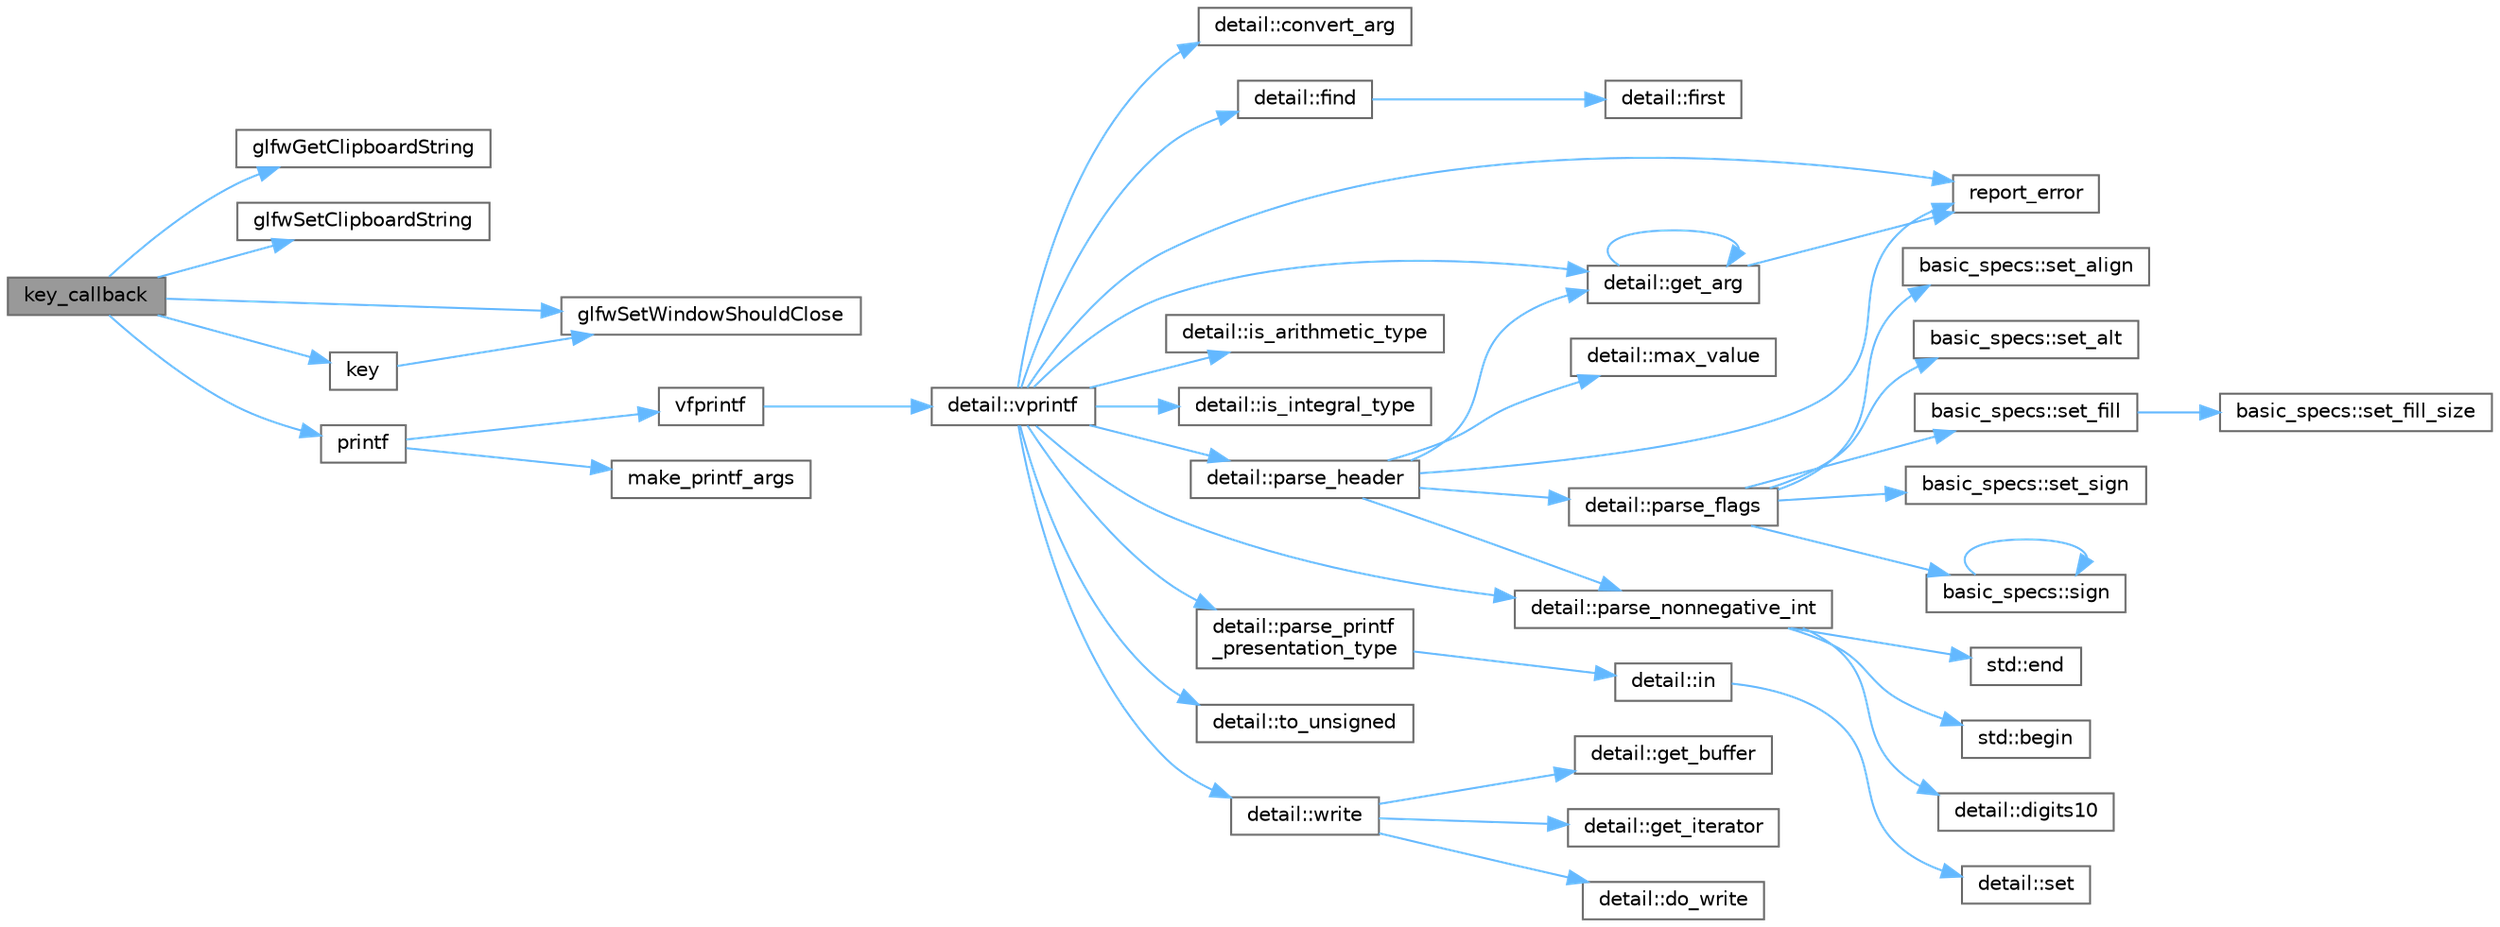digraph "key_callback"
{
 // LATEX_PDF_SIZE
  bgcolor="transparent";
  edge [fontname=Helvetica,fontsize=10,labelfontname=Helvetica,labelfontsize=10];
  node [fontname=Helvetica,fontsize=10,shape=box,height=0.2,width=0.4];
  rankdir="LR";
  Node1 [id="Node000001",label="key_callback",height=0.2,width=0.4,color="gray40", fillcolor="grey60", style="filled", fontcolor="black",tooltip=" "];
  Node1 -> Node2 [id="edge44_Node000001_Node000002",color="steelblue1",style="solid",tooltip=" "];
  Node2 [id="Node000002",label="glfwGetClipboardString",height=0.2,width=0.4,color="grey40", fillcolor="white", style="filled",URL="$group__input.html#ga315b28b05797d00fe7cdf1ecfdc638dc",tooltip="Returns the contents of the clipboard as a string."];
  Node1 -> Node3 [id="edge45_Node000001_Node000003",color="steelblue1",style="solid",tooltip=" "];
  Node3 [id="Node000003",label="glfwSetClipboardString",height=0.2,width=0.4,color="grey40", fillcolor="white", style="filled",URL="$group__input.html#ga7a580309bbc185a0459c3559021d2fd7",tooltip="Sets the clipboard to the specified string."];
  Node1 -> Node4 [id="edge46_Node000001_Node000004",color="steelblue1",style="solid",tooltip=" "];
  Node4 [id="Node000004",label="glfwSetWindowShouldClose",height=0.2,width=0.4,color="grey40", fillcolor="white", style="filled",URL="$group__window.html#ga1cadeda7a1e2f224e06a8415d30741aa",tooltip="Sets the close flag of the specified window."];
  Node1 -> Node5 [id="edge47_Node000001_Node000005",color="steelblue1",style="solid",tooltip=" "];
  Node5 [id="Node000005",label="key",height=0.2,width=0.4,color="grey40", fillcolor="white", style="filled",URL="$gears_8c.html#accd6b5b92b78666e36543412d4ac14cd",tooltip=" "];
  Node5 -> Node4 [id="edge48_Node000005_Node000004",color="steelblue1",style="solid",tooltip=" "];
  Node1 -> Node6 [id="edge49_Node000001_Node000006",color="steelblue1",style="solid",tooltip=" "];
  Node6 [id="Node000006",label="printf",height=0.2,width=0.4,color="grey40", fillcolor="white", style="filled",URL="$printf_8h.html#aee3ed3a831f25f07e7be3919fff2203a",tooltip=" "];
  Node6 -> Node7 [id="edge50_Node000006_Node000007",color="steelblue1",style="solid",tooltip=" "];
  Node7 [id="Node000007",label="make_printf_args",height=0.2,width=0.4,color="grey40", fillcolor="white", style="filled",URL="$printf_8h.html#a27dcc0efcda04388971dbea3c875f122",tooltip=" "];
  Node6 -> Node8 [id="edge51_Node000006_Node000008",color="steelblue1",style="solid",tooltip=" "];
  Node8 [id="Node000008",label="vfprintf",height=0.2,width=0.4,color="grey40", fillcolor="white", style="filled",URL="$printf_8h.html#abb30aad964fc771fb52cf3ad88649df2",tooltip=" "];
  Node8 -> Node9 [id="edge52_Node000008_Node000009",color="steelblue1",style="solid",tooltip=" "];
  Node9 [id="Node000009",label="detail::vprintf",height=0.2,width=0.4,color="grey40", fillcolor="white", style="filled",URL="$namespacedetail.html#a1c8c2218e4c822aa8f743fb9c573717f",tooltip=" "];
  Node9 -> Node10 [id="edge53_Node000009_Node000010",color="steelblue1",style="solid",tooltip=" "];
  Node10 [id="Node000010",label="detail::convert_arg",height=0.2,width=0.4,color="grey40", fillcolor="white", style="filled",URL="$namespacedetail.html#a03c11572c9a664266d6925f327dec7f3",tooltip=" "];
  Node9 -> Node11 [id="edge54_Node000009_Node000011",color="steelblue1",style="solid",tooltip=" "];
  Node11 [id="Node000011",label="detail::find",height=0.2,width=0.4,color="grey40", fillcolor="white", style="filled",URL="$namespacedetail.html#a6b71952fab3dc32f3edb2c3e9811d8d9",tooltip=" "];
  Node11 -> Node12 [id="edge55_Node000011_Node000012",color="steelblue1",style="solid",tooltip=" "];
  Node12 [id="Node000012",label="detail::first",height=0.2,width=0.4,color="grey40", fillcolor="white", style="filled",URL="$namespacedetail.html#a02319a3deb124802b88b61f85987df5e",tooltip=" "];
  Node9 -> Node13 [id="edge56_Node000009_Node000013",color="steelblue1",style="solid",tooltip=" "];
  Node13 [id="Node000013",label="detail::get_arg",height=0.2,width=0.4,color="grey40", fillcolor="white", style="filled",URL="$namespacedetail.html#a342ef250e45bd09b2ef666b6fae1c355",tooltip=" "];
  Node13 -> Node13 [id="edge57_Node000013_Node000013",color="steelblue1",style="solid",tooltip=" "];
  Node13 -> Node14 [id="edge58_Node000013_Node000014",color="steelblue1",style="solid",tooltip=" "];
  Node14 [id="Node000014",label="report_error",height=0.2,width=0.4,color="grey40", fillcolor="white", style="filled",URL="$format-inl_8h.html#a5555893692b00b61b3886349332fd01f",tooltip=" "];
  Node9 -> Node15 [id="edge59_Node000009_Node000015",color="steelblue1",style="solid",tooltip=" "];
  Node15 [id="Node000015",label="detail::is_arithmetic_type",height=0.2,width=0.4,color="grey40", fillcolor="white", style="filled",URL="$namespacedetail.html#a802c50a56a3495fdab6020b375ba1389",tooltip=" "];
  Node9 -> Node16 [id="edge60_Node000009_Node000016",color="steelblue1",style="solid",tooltip=" "];
  Node16 [id="Node000016",label="detail::is_integral_type",height=0.2,width=0.4,color="grey40", fillcolor="white", style="filled",URL="$namespacedetail.html#a2a60f8d1bee41b803f43fc42b707b5d1",tooltip=" "];
  Node9 -> Node17 [id="edge61_Node000009_Node000017",color="steelblue1",style="solid",tooltip=" "];
  Node17 [id="Node000017",label="detail::parse_header",height=0.2,width=0.4,color="grey40", fillcolor="white", style="filled",URL="$namespacedetail.html#afc9d93e58b8edb8077f8bc8eee7f4035",tooltip=" "];
  Node17 -> Node13 [id="edge62_Node000017_Node000013",color="steelblue1",style="solid",tooltip=" "];
  Node17 -> Node18 [id="edge63_Node000017_Node000018",color="steelblue1",style="solid",tooltip=" "];
  Node18 [id="Node000018",label="detail::max_value",height=0.2,width=0.4,color="grey40", fillcolor="white", style="filled",URL="$namespacedetail.html#a45c2130c44ebe54179eafcee3cda2bfb",tooltip=" "];
  Node17 -> Node19 [id="edge64_Node000017_Node000019",color="steelblue1",style="solid",tooltip=" "];
  Node19 [id="Node000019",label="detail::parse_flags",height=0.2,width=0.4,color="grey40", fillcolor="white", style="filled",URL="$namespacedetail.html#a4213daed116a37e1767881da51238261",tooltip=" "];
  Node19 -> Node20 [id="edge65_Node000019_Node000020",color="steelblue1",style="solid",tooltip=" "];
  Node20 [id="Node000020",label="basic_specs::set_align",height=0.2,width=0.4,color="grey40", fillcolor="white", style="filled",URL="$classbasic__specs.html#ad73b6f854341aaabc744bf54e6ea6af6",tooltip=" "];
  Node19 -> Node21 [id="edge66_Node000019_Node000021",color="steelblue1",style="solid",tooltip=" "];
  Node21 [id="Node000021",label="basic_specs::set_alt",height=0.2,width=0.4,color="grey40", fillcolor="white", style="filled",URL="$classbasic__specs.html#a5f10314706a8a3d579f882f30d283b61",tooltip=" "];
  Node19 -> Node22 [id="edge67_Node000019_Node000022",color="steelblue1",style="solid",tooltip=" "];
  Node22 [id="Node000022",label="basic_specs::set_fill",height=0.2,width=0.4,color="grey40", fillcolor="white", style="filled",URL="$classbasic__specs.html#a1600987fb39fed5dfdac21b218061a9e",tooltip=" "];
  Node22 -> Node23 [id="edge68_Node000022_Node000023",color="steelblue1",style="solid",tooltip=" "];
  Node23 [id="Node000023",label="basic_specs::set_fill_size",height=0.2,width=0.4,color="grey40", fillcolor="white", style="filled",URL="$classbasic__specs.html#a4b36db5ad1e38169bd6653635d5e69cd",tooltip=" "];
  Node19 -> Node24 [id="edge69_Node000019_Node000024",color="steelblue1",style="solid",tooltip=" "];
  Node24 [id="Node000024",label="basic_specs::set_sign",height=0.2,width=0.4,color="grey40", fillcolor="white", style="filled",URL="$classbasic__specs.html#a7020ec66ba6918727e4102567c5c731a",tooltip=" "];
  Node19 -> Node25 [id="edge70_Node000019_Node000025",color="steelblue1",style="solid",tooltip=" "];
  Node25 [id="Node000025",label="basic_specs::sign",height=0.2,width=0.4,color="grey40", fillcolor="white", style="filled",URL="$classbasic__specs.html#a380e6ff33a8ae05e3ef479bf95696ad2",tooltip=" "];
  Node25 -> Node25 [id="edge71_Node000025_Node000025",color="steelblue1",style="solid",tooltip=" "];
  Node17 -> Node26 [id="edge72_Node000017_Node000026",color="steelblue1",style="solid",tooltip=" "];
  Node26 [id="Node000026",label="detail::parse_nonnegative_int",height=0.2,width=0.4,color="grey40", fillcolor="white", style="filled",URL="$namespacedetail.html#a338caba782225e115a9902d4d0835f5f",tooltip=" "];
  Node26 -> Node27 [id="edge73_Node000026_Node000027",color="steelblue1",style="solid",tooltip=" "];
  Node27 [id="Node000027",label="std::begin",height=0.2,width=0.4,color="grey40", fillcolor="white", style="filled",URL="$namespacestd.html#aec76fc52a775d29bc4058c8e1405045a",tooltip=" "];
  Node26 -> Node28 [id="edge74_Node000026_Node000028",color="steelblue1",style="solid",tooltip=" "];
  Node28 [id="Node000028",label="detail::digits10",height=0.2,width=0.4,color="grey40", fillcolor="white", style="filled",URL="$namespacedetail.html#a3a043db05db2d07deb2d98ba2d04b4eb",tooltip=" "];
  Node26 -> Node29 [id="edge75_Node000026_Node000029",color="steelblue1",style="solid",tooltip=" "];
  Node29 [id="Node000029",label="std::end",height=0.2,width=0.4,color="grey40", fillcolor="white", style="filled",URL="$namespacestd.html#a35f71a4c49ddf38bb590177e3a4b2598",tooltip=" "];
  Node17 -> Node14 [id="edge76_Node000017_Node000014",color="steelblue1",style="solid",tooltip=" "];
  Node9 -> Node26 [id="edge77_Node000009_Node000026",color="steelblue1",style="solid",tooltip=" "];
  Node9 -> Node30 [id="edge78_Node000009_Node000030",color="steelblue1",style="solid",tooltip=" "];
  Node30 [id="Node000030",label="detail::parse_printf\l_presentation_type",height=0.2,width=0.4,color="grey40", fillcolor="white", style="filled",URL="$namespacedetail.html#aa2cb095169b23e3a66260ad7078f44cc",tooltip=" "];
  Node30 -> Node31 [id="edge79_Node000030_Node000031",color="steelblue1",style="solid",tooltip=" "];
  Node31 [id="Node000031",label="detail::in",height=0.2,width=0.4,color="grey40", fillcolor="white", style="filled",URL="$namespacedetail.html#a52a5e2ed06c229dcf95ea5c46d48d05e",tooltip=" "];
  Node31 -> Node32 [id="edge80_Node000031_Node000032",color="steelblue1",style="solid",tooltip=" "];
  Node32 [id="Node000032",label="detail::set",height=0.2,width=0.4,color="grey40", fillcolor="white", style="filled",URL="$namespacedetail.html#ab484cd4186e1780becdc7f3118c29902",tooltip=" "];
  Node9 -> Node14 [id="edge81_Node000009_Node000014",color="steelblue1",style="solid",tooltip=" "];
  Node9 -> Node33 [id="edge82_Node000009_Node000033",color="steelblue1",style="solid",tooltip=" "];
  Node33 [id="Node000033",label="detail::to_unsigned",height=0.2,width=0.4,color="grey40", fillcolor="white", style="filled",URL="$namespacedetail.html#a4855e668246c731a97484efc329f2aac",tooltip=" "];
  Node9 -> Node34 [id="edge83_Node000009_Node000034",color="steelblue1",style="solid",tooltip=" "];
  Node34 [id="Node000034",label="detail::write",height=0.2,width=0.4,color="grey40", fillcolor="white", style="filled",URL="$namespacedetail.html#a29dacf26eedc9e3575fb57329a5ca0a3",tooltip=" "];
  Node34 -> Node35 [id="edge84_Node000034_Node000035",color="steelblue1",style="solid",tooltip=" "];
  Node35 [id="Node000035",label="detail::do_write",height=0.2,width=0.4,color="grey40", fillcolor="white", style="filled",URL="$namespacedetail.html#a5007cc441bd246a9096070c10d1ea683",tooltip=" "];
  Node34 -> Node36 [id="edge85_Node000034_Node000036",color="steelblue1",style="solid",tooltip=" "];
  Node36 [id="Node000036",label="detail::get_buffer",height=0.2,width=0.4,color="grey40", fillcolor="white", style="filled",URL="$namespacedetail.html#ad803bb19df422bc4c4f92d75c7564437",tooltip=" "];
  Node34 -> Node37 [id="edge86_Node000034_Node000037",color="steelblue1",style="solid",tooltip=" "];
  Node37 [id="Node000037",label="detail::get_iterator",height=0.2,width=0.4,color="grey40", fillcolor="white", style="filled",URL="$namespacedetail.html#a05e3e231207d3f28f83261c2e7ad2fe5",tooltip=" "];
}
